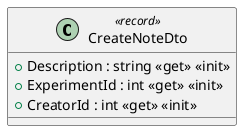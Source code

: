 @startuml
class CreateNoteDto <<record>> {
    + Description : string <<get>> <<init>>
    + ExperimentId : int <<get>> <<init>>
    + CreatorId : int <<get>> <<init>>
}
@enduml
